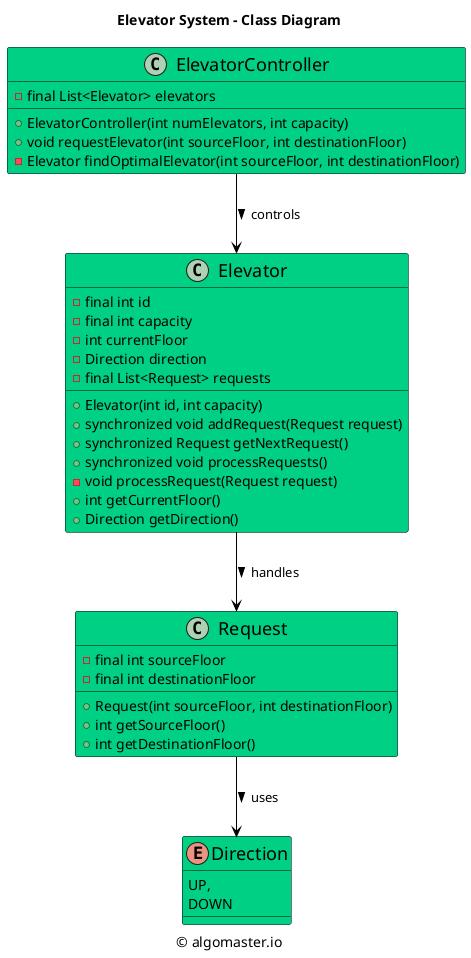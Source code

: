 ```plantuml
@startuml

title Elevator System - Class Diagram

caption © algomaster.io

skinparam backgroundColor white
skinparam wrapWidth 500

skinparam class {
  BackgroundColor #00D084
  BorderColor black
  ArrowColor black
  FontSize 18
}

class Elevator {
    - final int id
    - final int capacity
    - int currentFloor
    - Direction direction
    - final List<Request> requests
    + Elevator(int id, int capacity)
    + synchronized void addRequest(Request request)
    + synchronized Request getNextRequest()
    + synchronized void processRequests()
    - void processRequest(Request request)
    + int getCurrentFloor()
    + Direction getDirection()
}

class ElevatorController {
    - final List<Elevator> elevators
    + ElevatorController(int numElevators, int capacity)
    + void requestElevator(int sourceFloor, int destinationFloor)
    - Elevator findOptimalElevator(int sourceFloor, int destinationFloor)
}

class Request {
    - final int sourceFloor
    - final int destinationFloor
    + Request(int sourceFloor, int destinationFloor)
    + int getSourceFloor()
    + int getDestinationFloor()
}

enum Direction {
    UP,
    DOWN
}

ElevatorController --> Elevator: controls >
Elevator --> Request: handles >
Request --> Direction: uses >

@enduml
```